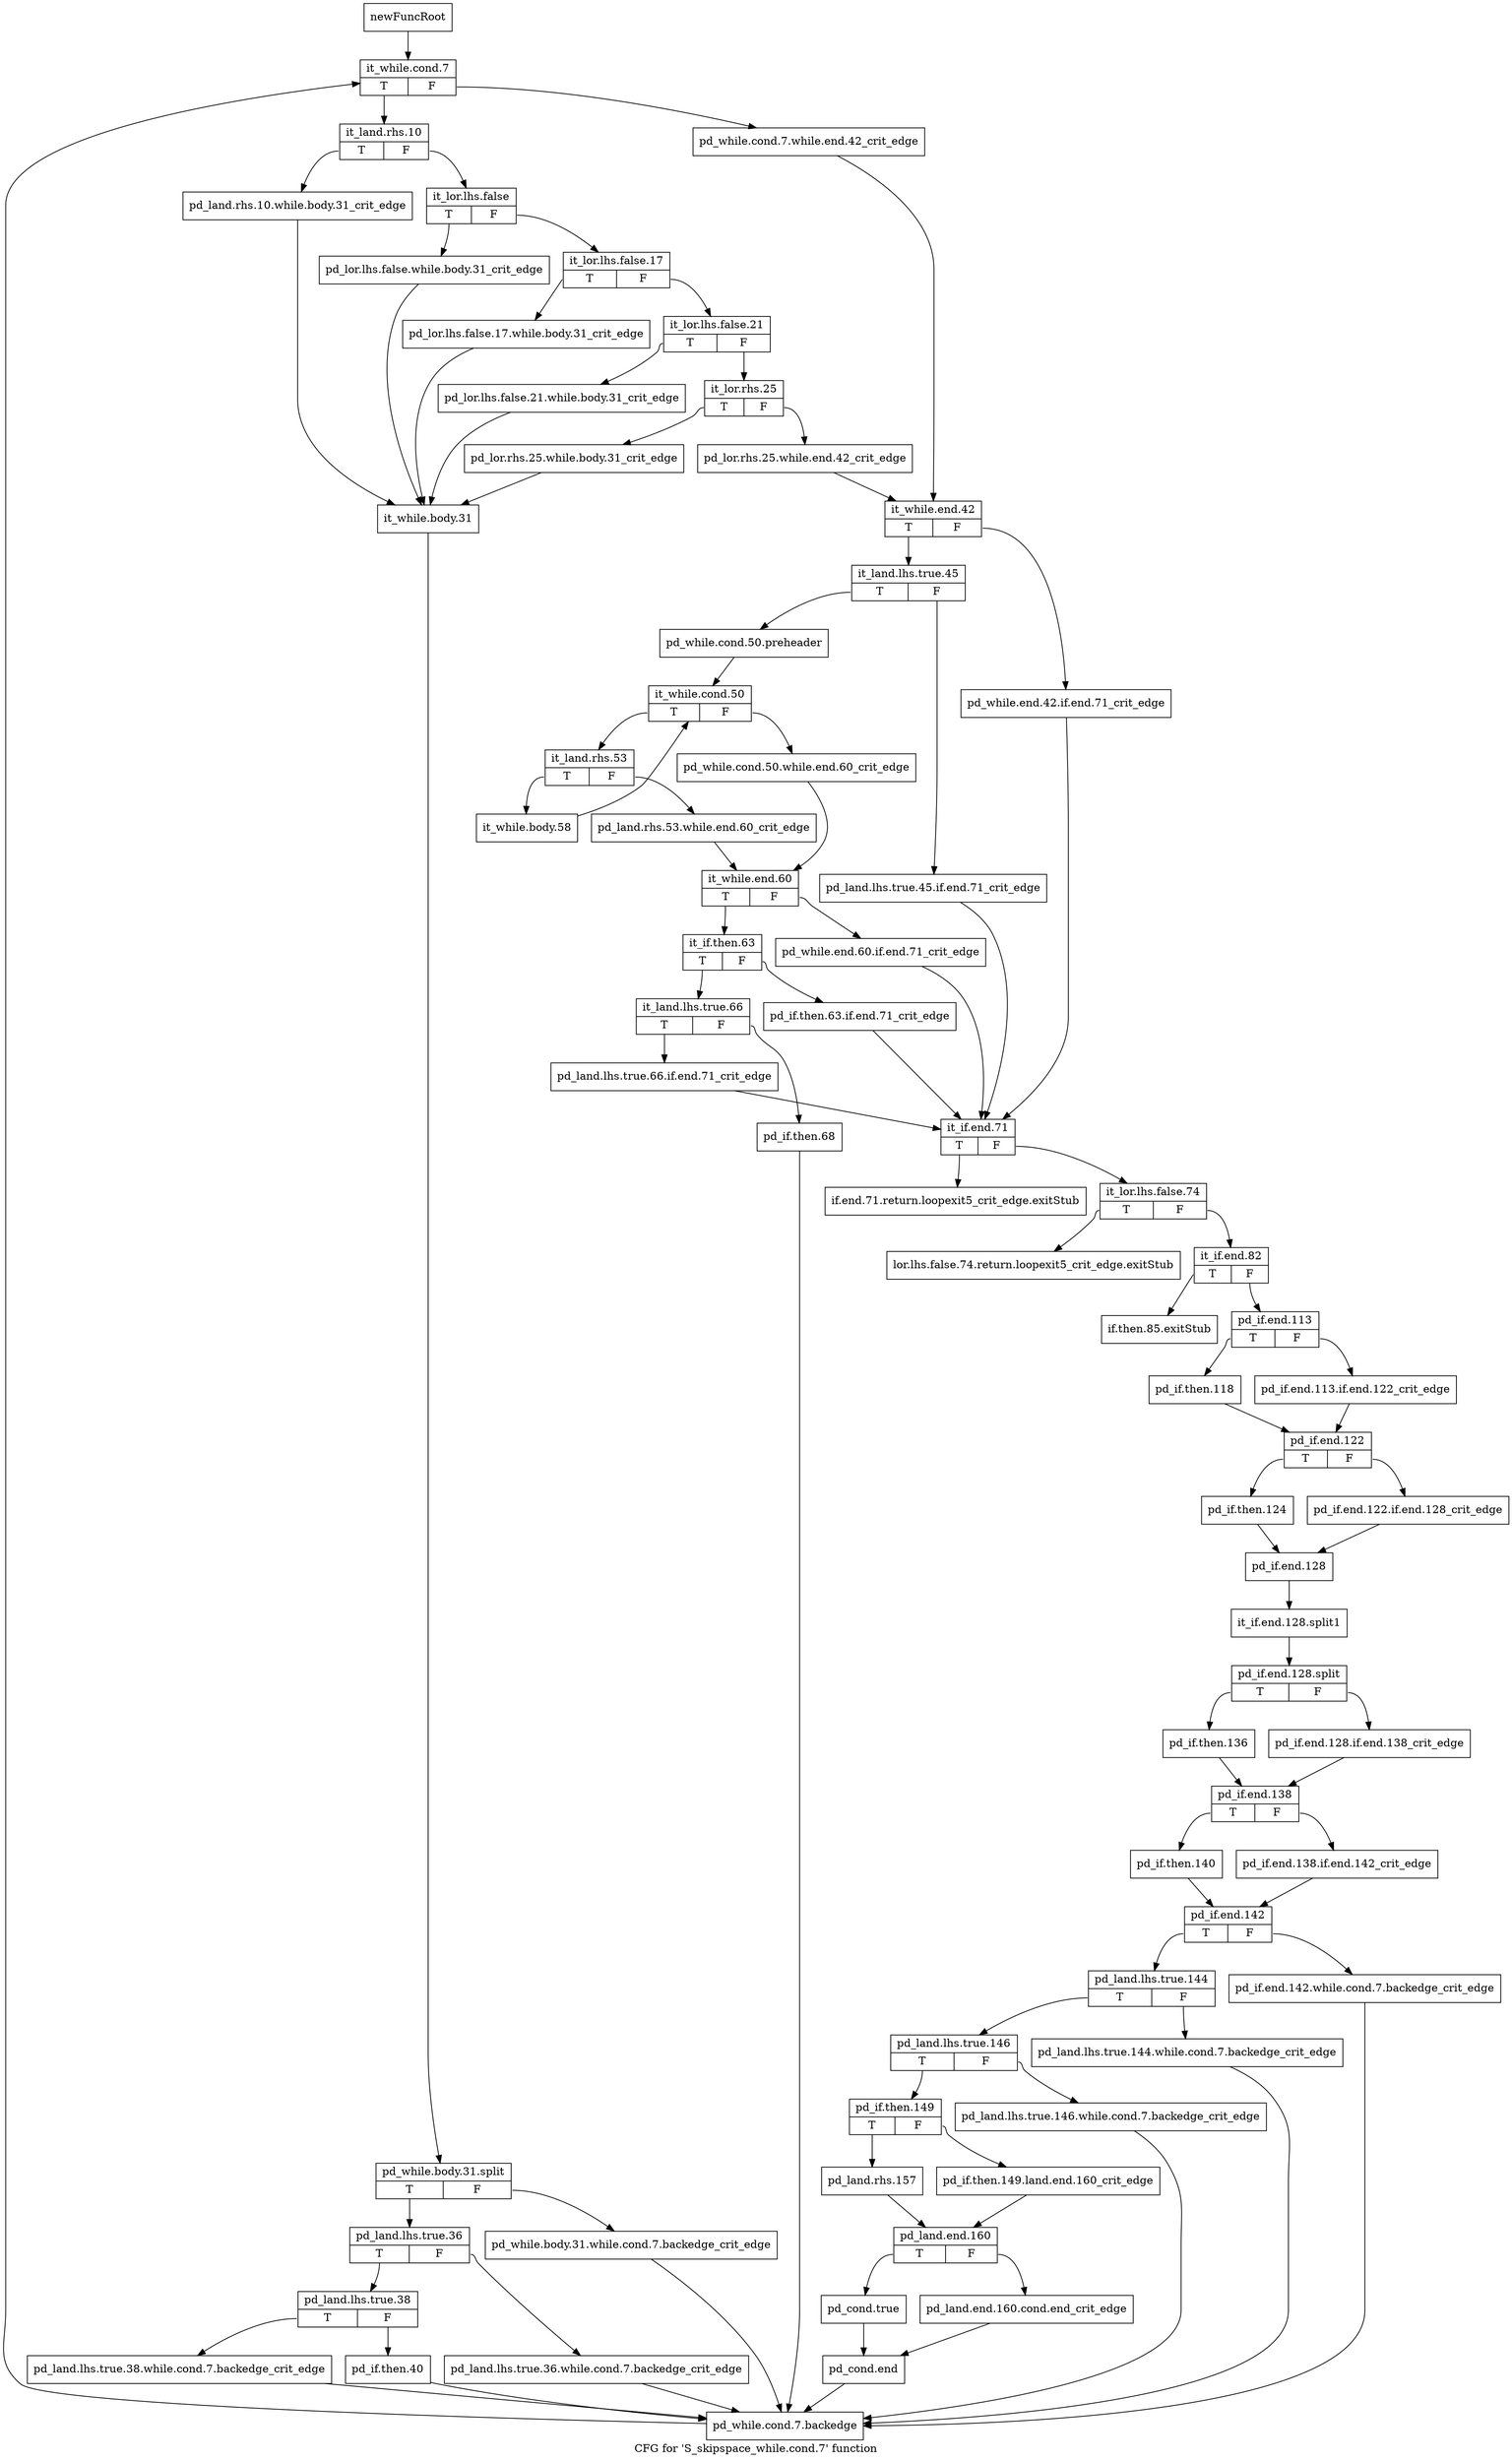 digraph "CFG for 'S_skipspace_while.cond.7' function" {
	label="CFG for 'S_skipspace_while.cond.7' function";

	Node0x5551190 [shape=record,label="{newFuncRoot}"];
	Node0x5551190 -> Node0x5709fa0;
	Node0x5709eb0 [shape=record,label="{if.end.71.return.loopexit5_crit_edge.exitStub}"];
	Node0x5709f00 [shape=record,label="{lor.lhs.false.74.return.loopexit5_crit_edge.exitStub}"];
	Node0x5709f50 [shape=record,label="{if.then.85.exitStub}"];
	Node0x5709fa0 [shape=record,label="{it_while.cond.7|{<s0>T|<s1>F}}"];
	Node0x5709fa0:s0 -> Node0x570a040;
	Node0x5709fa0:s1 -> Node0x5709ff0;
	Node0x5709ff0 [shape=record,label="{pd_while.cond.7.while.end.42_crit_edge}"];
	Node0x5709ff0 -> Node0x570a220;
	Node0x570a040 [shape=record,label="{it_land.rhs.10|{<s0>T|<s1>F}}"];
	Node0x570a040:s0 -> Node0x570b170;
	Node0x570a040:s1 -> Node0x570a090;
	Node0x570a090 [shape=record,label="{it_lor.lhs.false|{<s0>T|<s1>F}}"];
	Node0x570a090:s0 -> Node0x570b120;
	Node0x570a090:s1 -> Node0x570a0e0;
	Node0x570a0e0 [shape=record,label="{it_lor.lhs.false.17|{<s0>T|<s1>F}}"];
	Node0x570a0e0:s0 -> Node0x570b0d0;
	Node0x570a0e0:s1 -> Node0x570a130;
	Node0x570a130 [shape=record,label="{it_lor.lhs.false.21|{<s0>T|<s1>F}}"];
	Node0x570a130:s0 -> Node0x570b080;
	Node0x570a130:s1 -> Node0x570a180;
	Node0x570a180 [shape=record,label="{it_lor.rhs.25|{<s0>T|<s1>F}}"];
	Node0x570a180:s0 -> Node0x570b030;
	Node0x570a180:s1 -> Node0x570a1d0;
	Node0x570a1d0 [shape=record,label="{pd_lor.rhs.25.while.end.42_crit_edge}"];
	Node0x570a1d0 -> Node0x570a220;
	Node0x570a220 [shape=record,label="{it_while.end.42|{<s0>T|<s1>F}}"];
	Node0x570a220:s0 -> Node0x570a2c0;
	Node0x570a220:s1 -> Node0x570a270;
	Node0x570a270 [shape=record,label="{pd_while.end.42.if.end.71_crit_edge}"];
	Node0x570a270 -> Node0x570a720;
	Node0x570a2c0 [shape=record,label="{it_land.lhs.true.45|{<s0>T|<s1>F}}"];
	Node0x570a2c0:s0 -> Node0x570a360;
	Node0x570a2c0:s1 -> Node0x570a310;
	Node0x570a310 [shape=record,label="{pd_land.lhs.true.45.if.end.71_crit_edge}"];
	Node0x570a310 -> Node0x570a720;
	Node0x570a360 [shape=record,label="{pd_while.cond.50.preheader}"];
	Node0x570a360 -> Node0x570a3b0;
	Node0x570a3b0 [shape=record,label="{it_while.cond.50|{<s0>T|<s1>F}}"];
	Node0x570a3b0:s0 -> Node0x570a450;
	Node0x570a3b0:s1 -> Node0x570a400;
	Node0x570a400 [shape=record,label="{pd_while.cond.50.while.end.60_crit_edge}"];
	Node0x570a400 -> Node0x570a4f0;
	Node0x570a450 [shape=record,label="{it_land.rhs.53|{<s0>T|<s1>F}}"];
	Node0x570a450:s0 -> Node0x570afe0;
	Node0x570a450:s1 -> Node0x570a4a0;
	Node0x570a4a0 [shape=record,label="{pd_land.rhs.53.while.end.60_crit_edge}"];
	Node0x570a4a0 -> Node0x570a4f0;
	Node0x570a4f0 [shape=record,label="{it_while.end.60|{<s0>T|<s1>F}}"];
	Node0x570a4f0:s0 -> Node0x570a590;
	Node0x570a4f0:s1 -> Node0x570a540;
	Node0x570a540 [shape=record,label="{pd_while.end.60.if.end.71_crit_edge}"];
	Node0x570a540 -> Node0x570a720;
	Node0x570a590 [shape=record,label="{it_if.then.63|{<s0>T|<s1>F}}"];
	Node0x570a590:s0 -> Node0x570a630;
	Node0x570a590:s1 -> Node0x570a5e0;
	Node0x570a5e0 [shape=record,label="{pd_if.then.63.if.end.71_crit_edge}"];
	Node0x570a5e0 -> Node0x570a720;
	Node0x570a630 [shape=record,label="{it_land.lhs.true.66|{<s0>T|<s1>F}}"];
	Node0x570a630:s0 -> Node0x570a6d0;
	Node0x570a630:s1 -> Node0x570a680;
	Node0x570a680 [shape=record,label="{pd_if.then.68}"];
	Node0x570a680 -> Node0x570b3f0;
	Node0x570a6d0 [shape=record,label="{pd_land.lhs.true.66.if.end.71_crit_edge}"];
	Node0x570a6d0 -> Node0x570a720;
	Node0x570a720 [shape=record,label="{it_if.end.71|{<s0>T|<s1>F}}"];
	Node0x570a720:s0 -> Node0x5709eb0;
	Node0x570a720:s1 -> Node0x570a770;
	Node0x570a770 [shape=record,label="{it_lor.lhs.false.74|{<s0>T|<s1>F}}"];
	Node0x570a770:s0 -> Node0x5709f00;
	Node0x570a770:s1 -> Node0x570a7c0;
	Node0x570a7c0 [shape=record,label="{it_if.end.82|{<s0>T|<s1>F}}"];
	Node0x570a7c0:s0 -> Node0x5709f50;
	Node0x570a7c0:s1 -> Node0x570a810;
	Node0x570a810 [shape=record,label="{pd_if.end.113|{<s0>T|<s1>F}}"];
	Node0x570a810:s0 -> Node0x570a8b0;
	Node0x570a810:s1 -> Node0x570a860;
	Node0x570a860 [shape=record,label="{pd_if.end.113.if.end.122_crit_edge}"];
	Node0x570a860 -> Node0x570a900;
	Node0x570a8b0 [shape=record,label="{pd_if.then.118}"];
	Node0x570a8b0 -> Node0x570a900;
	Node0x570a900 [shape=record,label="{pd_if.end.122|{<s0>T|<s1>F}}"];
	Node0x570a900:s0 -> Node0x570a9a0;
	Node0x570a900:s1 -> Node0x570a950;
	Node0x570a950 [shape=record,label="{pd_if.end.122.if.end.128_crit_edge}"];
	Node0x570a950 -> Node0x570a9f0;
	Node0x570a9a0 [shape=record,label="{pd_if.then.124}"];
	Node0x570a9a0 -> Node0x570a9f0;
	Node0x570a9f0 [shape=record,label="{pd_if.end.128}"];
	Node0x570a9f0 -> Node0x6e68140;
	Node0x6e68140 [shape=record,label="{it_if.end.128.split1}"];
	Node0x6e68140 -> Node0x65e1db0;
	Node0x65e1db0 [shape=record,label="{pd_if.end.128.split|{<s0>T|<s1>F}}"];
	Node0x65e1db0:s0 -> Node0x570aa90;
	Node0x65e1db0:s1 -> Node0x570aa40;
	Node0x570aa40 [shape=record,label="{pd_if.end.128.if.end.138_crit_edge}"];
	Node0x570aa40 -> Node0x570aae0;
	Node0x570aa90 [shape=record,label="{pd_if.then.136}"];
	Node0x570aa90 -> Node0x570aae0;
	Node0x570aae0 [shape=record,label="{pd_if.end.138|{<s0>T|<s1>F}}"];
	Node0x570aae0:s0 -> Node0x570ab80;
	Node0x570aae0:s1 -> Node0x570ab30;
	Node0x570ab30 [shape=record,label="{pd_if.end.138.if.end.142_crit_edge}"];
	Node0x570ab30 -> Node0x570abd0;
	Node0x570ab80 [shape=record,label="{pd_if.then.140}"];
	Node0x570ab80 -> Node0x570abd0;
	Node0x570abd0 [shape=record,label="{pd_if.end.142|{<s0>T|<s1>F}}"];
	Node0x570abd0:s0 -> Node0x570ac70;
	Node0x570abd0:s1 -> Node0x570ac20;
	Node0x570ac20 [shape=record,label="{pd_if.end.142.while.cond.7.backedge_crit_edge}"];
	Node0x570ac20 -> Node0x570b3f0;
	Node0x570ac70 [shape=record,label="{pd_land.lhs.true.144|{<s0>T|<s1>F}}"];
	Node0x570ac70:s0 -> Node0x570ad10;
	Node0x570ac70:s1 -> Node0x570acc0;
	Node0x570acc0 [shape=record,label="{pd_land.lhs.true.144.while.cond.7.backedge_crit_edge}"];
	Node0x570acc0 -> Node0x570b3f0;
	Node0x570ad10 [shape=record,label="{pd_land.lhs.true.146|{<s0>T|<s1>F}}"];
	Node0x570ad10:s0 -> Node0x570adb0;
	Node0x570ad10:s1 -> Node0x570ad60;
	Node0x570ad60 [shape=record,label="{pd_land.lhs.true.146.while.cond.7.backedge_crit_edge}"];
	Node0x570ad60 -> Node0x570b3f0;
	Node0x570adb0 [shape=record,label="{pd_if.then.149|{<s0>T|<s1>F}}"];
	Node0x570adb0:s0 -> Node0x570ae50;
	Node0x570adb0:s1 -> Node0x570ae00;
	Node0x570ae00 [shape=record,label="{pd_if.then.149.land.end.160_crit_edge}"];
	Node0x570ae00 -> Node0x570aea0;
	Node0x570ae50 [shape=record,label="{pd_land.rhs.157}"];
	Node0x570ae50 -> Node0x570aea0;
	Node0x570aea0 [shape=record,label="{pd_land.end.160|{<s0>T|<s1>F}}"];
	Node0x570aea0:s0 -> Node0x570af40;
	Node0x570aea0:s1 -> Node0x570aef0;
	Node0x570aef0 [shape=record,label="{pd_land.end.160.cond.end_crit_edge}"];
	Node0x570aef0 -> Node0x570af90;
	Node0x570af40 [shape=record,label="{pd_cond.true}"];
	Node0x570af40 -> Node0x570af90;
	Node0x570af90 [shape=record,label="{pd_cond.end}"];
	Node0x570af90 -> Node0x570b3f0;
	Node0x570afe0 [shape=record,label="{it_while.body.58}"];
	Node0x570afe0 -> Node0x570a3b0;
	Node0x570b030 [shape=record,label="{pd_lor.rhs.25.while.body.31_crit_edge}"];
	Node0x570b030 -> Node0x570b1c0;
	Node0x570b080 [shape=record,label="{pd_lor.lhs.false.21.while.body.31_crit_edge}"];
	Node0x570b080 -> Node0x570b1c0;
	Node0x570b0d0 [shape=record,label="{pd_lor.lhs.false.17.while.body.31_crit_edge}"];
	Node0x570b0d0 -> Node0x570b1c0;
	Node0x570b120 [shape=record,label="{pd_lor.lhs.false.while.body.31_crit_edge}"];
	Node0x570b120 -> Node0x570b1c0;
	Node0x570b170 [shape=record,label="{pd_land.rhs.10.while.body.31_crit_edge}"];
	Node0x570b170 -> Node0x570b1c0;
	Node0x570b1c0 [shape=record,label="{it_while.body.31}"];
	Node0x570b1c0 -> Node0x6e67f40;
	Node0x6e67f40 [shape=record,label="{pd_while.body.31.split|{<s0>T|<s1>F}}"];
	Node0x6e67f40:s0 -> Node0x570b260;
	Node0x6e67f40:s1 -> Node0x570b210;
	Node0x570b210 [shape=record,label="{pd_while.body.31.while.cond.7.backedge_crit_edge}"];
	Node0x570b210 -> Node0x570b3f0;
	Node0x570b260 [shape=record,label="{pd_land.lhs.true.36|{<s0>T|<s1>F}}"];
	Node0x570b260:s0 -> Node0x570b300;
	Node0x570b260:s1 -> Node0x570b2b0;
	Node0x570b2b0 [shape=record,label="{pd_land.lhs.true.36.while.cond.7.backedge_crit_edge}"];
	Node0x570b2b0 -> Node0x570b3f0;
	Node0x570b300 [shape=record,label="{pd_land.lhs.true.38|{<s0>T|<s1>F}}"];
	Node0x570b300:s0 -> Node0x570b3a0;
	Node0x570b300:s1 -> Node0x570b350;
	Node0x570b350 [shape=record,label="{pd_if.then.40}"];
	Node0x570b350 -> Node0x570b3f0;
	Node0x570b3a0 [shape=record,label="{pd_land.lhs.true.38.while.cond.7.backedge_crit_edge}"];
	Node0x570b3a0 -> Node0x570b3f0;
	Node0x570b3f0 [shape=record,label="{pd_while.cond.7.backedge}"];
	Node0x570b3f0 -> Node0x5709fa0;
}
